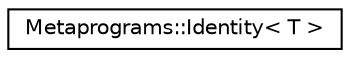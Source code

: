 digraph "Graphical Class Hierarchy"
{
  edge [fontname="Helvetica",fontsize="10",labelfontname="Helvetica",labelfontsize="10"];
  node [fontname="Helvetica",fontsize="10",shape=record];
  rankdir="LR";
  Node0 [label="Metaprograms::Identity\< T \>",height=0.2,width=0.4,color="black", fillcolor="white", style="filled",URL="$structMetaprograms_1_1Identity.html"];
}
